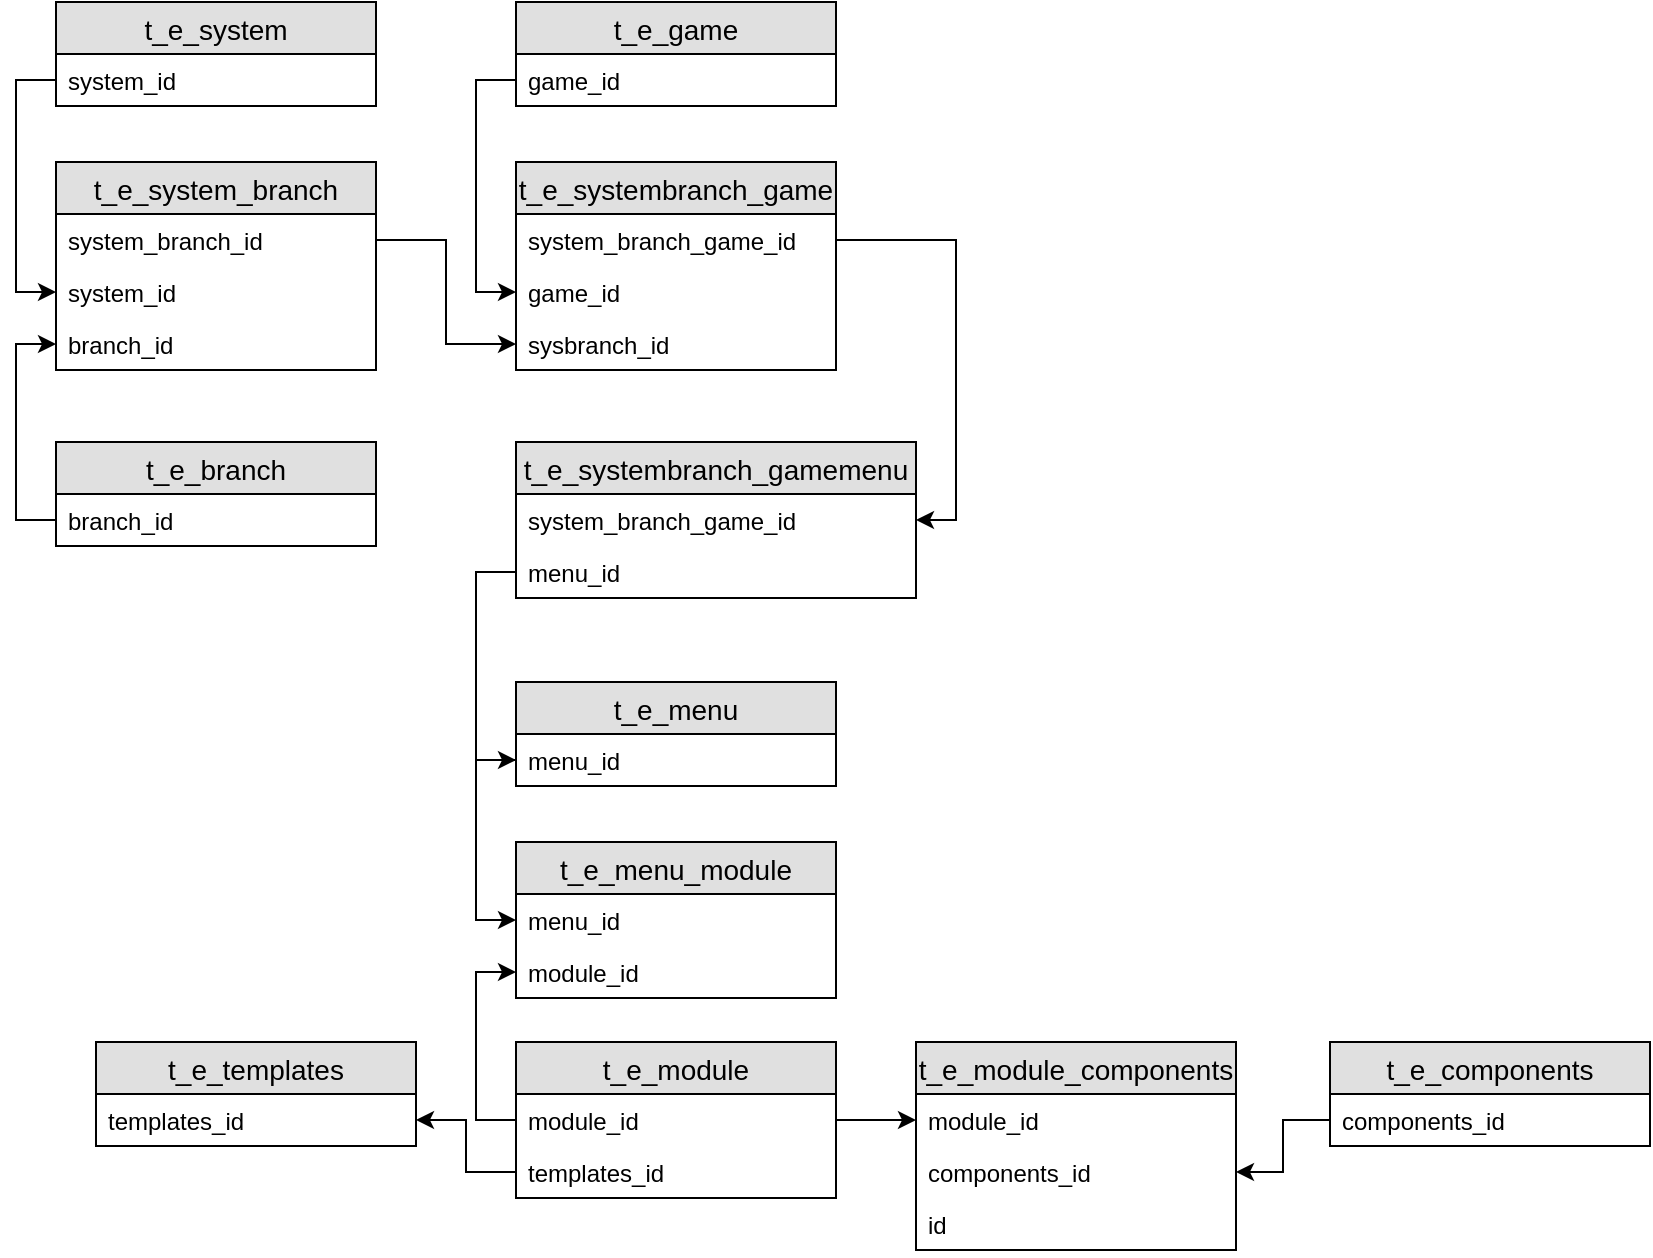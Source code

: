 <mxfile version="12.9.3" type="github">
  <diagram id="3PR3WLRsA2KuWyEWOmRE" name="第 1 页">
    <mxGraphModel dx="1381" dy="765" grid="1" gridSize="10" guides="1" tooltips="1" connect="1" arrows="1" fold="1" page="1" pageScale="1" pageWidth="827" pageHeight="1169" math="0" shadow="0">
      <root>
        <mxCell id="0" />
        <mxCell id="1" parent="0" />
        <mxCell id="3hrCK04BRxJN-e6NvCsL-17" style="edgeStyle=orthogonalEdgeStyle;rounded=0;orthogonalLoop=1;jettySize=auto;html=1;entryX=0;entryY=0.5;entryDx=0;entryDy=0;" edge="1" parent="1" source="3hrCK04BRxJN-e6NvCsL-10" target="3hrCK04BRxJN-e6NvCsL-16">
          <mxGeometry relative="1" as="geometry" />
        </mxCell>
        <mxCell id="3hrCK04BRxJN-e6NvCsL-18" style="edgeStyle=orthogonalEdgeStyle;rounded=0;orthogonalLoop=1;jettySize=auto;html=1;entryX=0;entryY=0.5;entryDx=0;entryDy=0;" edge="1" parent="1" source="3hrCK04BRxJN-e6NvCsL-6" target="3hrCK04BRxJN-e6NvCsL-15">
          <mxGeometry relative="1" as="geometry" />
        </mxCell>
        <mxCell id="3hrCK04BRxJN-e6NvCsL-24" style="edgeStyle=orthogonalEdgeStyle;rounded=0;orthogonalLoop=1;jettySize=auto;html=1;" edge="1" parent="1" source="3hrCK04BRxJN-e6NvCsL-14" target="3hrCK04BRxJN-e6NvCsL-22">
          <mxGeometry relative="1" as="geometry" />
        </mxCell>
        <mxCell id="3hrCK04BRxJN-e6NvCsL-25" style="edgeStyle=orthogonalEdgeStyle;rounded=0;orthogonalLoop=1;jettySize=auto;html=1;entryX=0;entryY=0.5;entryDx=0;entryDy=0;" edge="1" parent="1" source="3hrCK04BRxJN-e6NvCsL-2" target="3hrCK04BRxJN-e6NvCsL-21">
          <mxGeometry relative="1" as="geometry" />
        </mxCell>
        <mxCell id="3hrCK04BRxJN-e6NvCsL-30" style="edgeStyle=orthogonalEdgeStyle;rounded=0;orthogonalLoop=1;jettySize=auto;html=1;entryX=1;entryY=0.5;entryDx=0;entryDy=0;" edge="1" parent="1" source="3hrCK04BRxJN-e6NvCsL-20" target="3hrCK04BRxJN-e6NvCsL-27">
          <mxGeometry relative="1" as="geometry" />
        </mxCell>
        <mxCell id="3hrCK04BRxJN-e6NvCsL-39" style="edgeStyle=orthogonalEdgeStyle;rounded=0;orthogonalLoop=1;jettySize=auto;html=1;entryX=0;entryY=0.5;entryDx=0;entryDy=0;" edge="1" parent="1" source="3hrCK04BRxJN-e6NvCsL-28" target="3hrCK04BRxJN-e6NvCsL-36">
          <mxGeometry relative="1" as="geometry" />
        </mxCell>
        <mxCell id="3hrCK04BRxJN-e6NvCsL-48" style="edgeStyle=orthogonalEdgeStyle;rounded=0;orthogonalLoop=1;jettySize=auto;html=1;entryX=0;entryY=0.5;entryDx=0;entryDy=0;" edge="1" parent="1" source="3hrCK04BRxJN-e6NvCsL-36" target="3hrCK04BRxJN-e6NvCsL-41">
          <mxGeometry relative="1" as="geometry" />
        </mxCell>
        <mxCell id="3hrCK04BRxJN-e6NvCsL-51" style="edgeStyle=orthogonalEdgeStyle;rounded=0;orthogonalLoop=1;jettySize=auto;html=1;entryX=0;entryY=0.5;entryDx=0;entryDy=0;" edge="1" parent="1" source="3hrCK04BRxJN-e6NvCsL-45" target="3hrCK04BRxJN-e6NvCsL-42">
          <mxGeometry relative="1" as="geometry" />
        </mxCell>
        <mxCell id="3hrCK04BRxJN-e6NvCsL-60" style="edgeStyle=orthogonalEdgeStyle;rounded=0;orthogonalLoop=1;jettySize=auto;html=1;entryX=1;entryY=0.5;entryDx=0;entryDy=0;" edge="1" parent="1" source="3hrCK04BRxJN-e6NvCsL-53" target="3hrCK04BRxJN-e6NvCsL-59">
          <mxGeometry relative="1" as="geometry" />
        </mxCell>
        <mxCell id="3hrCK04BRxJN-e6NvCsL-61" style="edgeStyle=orthogonalEdgeStyle;rounded=0;orthogonalLoop=1;jettySize=auto;html=1;entryX=0;entryY=0.5;entryDx=0;entryDy=0;" edge="1" parent="1" source="3hrCK04BRxJN-e6NvCsL-45" target="3hrCK04BRxJN-e6NvCsL-58">
          <mxGeometry relative="1" as="geometry" />
        </mxCell>
        <mxCell id="3hrCK04BRxJN-e6NvCsL-66" style="edgeStyle=orthogonalEdgeStyle;rounded=0;orthogonalLoop=1;jettySize=auto;html=1;entryX=1;entryY=0.5;entryDx=0;entryDy=0;" edge="1" parent="1" source="3hrCK04BRxJN-e6NvCsL-46" target="3hrCK04BRxJN-e6NvCsL-63">
          <mxGeometry relative="1" as="geometry" />
        </mxCell>
        <mxCell id="3hrCK04BRxJN-e6NvCsL-52" value="t_e_components" style="swimlane;fontStyle=0;childLayout=stackLayout;horizontal=1;startSize=26;fillColor=#e0e0e0;horizontalStack=0;resizeParent=1;resizeParentMax=0;resizeLast=0;collapsible=1;marginBottom=0;swimlaneFillColor=#ffffff;align=center;fontSize=14;" vertex="1" parent="1">
          <mxGeometry x="667" y="600" width="160" height="52" as="geometry" />
        </mxCell>
        <mxCell id="3hrCK04BRxJN-e6NvCsL-53" value="components_id" style="text;strokeColor=none;fillColor=none;spacingLeft=4;spacingRight=4;overflow=hidden;rotatable=0;points=[[0,0.5],[1,0.5]];portConstraint=eastwest;fontSize=12;" vertex="1" parent="3hrCK04BRxJN-e6NvCsL-52">
          <mxGeometry y="26" width="160" height="26" as="geometry" />
        </mxCell>
        <mxCell id="3hrCK04BRxJN-e6NvCsL-5" value="t_e_system" style="swimlane;fontStyle=0;childLayout=stackLayout;horizontal=1;startSize=26;fillColor=#e0e0e0;horizontalStack=0;resizeParent=1;resizeParentMax=0;resizeLast=0;collapsible=1;marginBottom=0;swimlaneFillColor=#ffffff;align=center;fontSize=14;" vertex="1" parent="1">
          <mxGeometry x="30" y="80" width="160" height="52" as="geometry" />
        </mxCell>
        <mxCell id="3hrCK04BRxJN-e6NvCsL-6" value="system_id" style="text;strokeColor=none;fillColor=none;spacingLeft=4;spacingRight=4;overflow=hidden;rotatable=0;points=[[0,0.5],[1,0.5]];portConstraint=eastwest;fontSize=12;" vertex="1" parent="3hrCK04BRxJN-e6NvCsL-5">
          <mxGeometry y="26" width="160" height="26" as="geometry" />
        </mxCell>
        <mxCell id="3hrCK04BRxJN-e6NvCsL-9" value="t_e_branch" style="swimlane;fontStyle=0;childLayout=stackLayout;horizontal=1;startSize=26;fillColor=#e0e0e0;horizontalStack=0;resizeParent=1;resizeParentMax=0;resizeLast=0;collapsible=1;marginBottom=0;swimlaneFillColor=#ffffff;align=center;fontSize=14;" vertex="1" parent="1">
          <mxGeometry x="30" y="300" width="160" height="52" as="geometry" />
        </mxCell>
        <mxCell id="3hrCK04BRxJN-e6NvCsL-10" value="branch_id" style="text;strokeColor=none;fillColor=none;spacingLeft=4;spacingRight=4;overflow=hidden;rotatable=0;points=[[0,0.5],[1,0.5]];portConstraint=eastwest;fontSize=12;" vertex="1" parent="3hrCK04BRxJN-e6NvCsL-9">
          <mxGeometry y="26" width="160" height="26" as="geometry" />
        </mxCell>
        <mxCell id="3hrCK04BRxJN-e6NvCsL-13" value="t_e_system_branch" style="swimlane;fontStyle=0;childLayout=stackLayout;horizontal=1;startSize=26;fillColor=#e0e0e0;horizontalStack=0;resizeParent=1;resizeParentMax=0;resizeLast=0;collapsible=1;marginBottom=0;swimlaneFillColor=#ffffff;align=center;fontSize=14;" vertex="1" parent="1">
          <mxGeometry x="30" y="160" width="160" height="104" as="geometry" />
        </mxCell>
        <mxCell id="3hrCK04BRxJN-e6NvCsL-14" value="system_branch_id" style="text;strokeColor=none;fillColor=none;spacingLeft=4;spacingRight=4;overflow=hidden;rotatable=0;points=[[0,0.5],[1,0.5]];portConstraint=eastwest;fontSize=12;" vertex="1" parent="3hrCK04BRxJN-e6NvCsL-13">
          <mxGeometry y="26" width="160" height="26" as="geometry" />
        </mxCell>
        <mxCell id="3hrCK04BRxJN-e6NvCsL-15" value="system_id" style="text;strokeColor=none;fillColor=none;spacingLeft=4;spacingRight=4;overflow=hidden;rotatable=0;points=[[0,0.5],[1,0.5]];portConstraint=eastwest;fontSize=12;" vertex="1" parent="3hrCK04BRxJN-e6NvCsL-13">
          <mxGeometry y="52" width="160" height="26" as="geometry" />
        </mxCell>
        <mxCell id="3hrCK04BRxJN-e6NvCsL-16" value="branch_id" style="text;strokeColor=none;fillColor=none;spacingLeft=4;spacingRight=4;overflow=hidden;rotatable=0;points=[[0,0.5],[1,0.5]];portConstraint=eastwest;fontSize=12;" vertex="1" parent="3hrCK04BRxJN-e6NvCsL-13">
          <mxGeometry y="78" width="160" height="26" as="geometry" />
        </mxCell>
        <mxCell id="3hrCK04BRxJN-e6NvCsL-62" value="t_e_templates" style="swimlane;fontStyle=0;childLayout=stackLayout;horizontal=1;startSize=26;fillColor=#e0e0e0;horizontalStack=0;resizeParent=1;resizeParentMax=0;resizeLast=0;collapsible=1;marginBottom=0;swimlaneFillColor=#ffffff;align=center;fontSize=14;" vertex="1" parent="1">
          <mxGeometry x="50" y="600" width="160" height="52" as="geometry" />
        </mxCell>
        <mxCell id="3hrCK04BRxJN-e6NvCsL-63" value="templates_id" style="text;strokeColor=none;fillColor=none;spacingLeft=4;spacingRight=4;overflow=hidden;rotatable=0;points=[[0,0.5],[1,0.5]];portConstraint=eastwest;fontSize=12;" vertex="1" parent="3hrCK04BRxJN-e6NvCsL-62">
          <mxGeometry y="26" width="160" height="26" as="geometry" />
        </mxCell>
        <mxCell id="3hrCK04BRxJN-e6NvCsL-1" value="t_e_game" style="swimlane;fontStyle=0;childLayout=stackLayout;horizontal=1;startSize=26;fillColor=#e0e0e0;horizontalStack=0;resizeParent=1;resizeParentMax=0;resizeLast=0;collapsible=1;marginBottom=0;swimlaneFillColor=#ffffff;align=center;fontSize=14;" vertex="1" parent="1">
          <mxGeometry x="260" y="80" width="160" height="52" as="geometry" />
        </mxCell>
        <mxCell id="3hrCK04BRxJN-e6NvCsL-2" value="game_id" style="text;strokeColor=none;fillColor=none;spacingLeft=4;spacingRight=4;overflow=hidden;rotatable=0;points=[[0,0.5],[1,0.5]];portConstraint=eastwest;fontSize=12;" vertex="1" parent="3hrCK04BRxJN-e6NvCsL-1">
          <mxGeometry y="26" width="160" height="26" as="geometry" />
        </mxCell>
        <mxCell id="3hrCK04BRxJN-e6NvCsL-19" value="t_e_systembranch_game" style="swimlane;fontStyle=0;childLayout=stackLayout;horizontal=1;startSize=26;fillColor=#e0e0e0;horizontalStack=0;resizeParent=1;resizeParentMax=0;resizeLast=0;collapsible=1;marginBottom=0;swimlaneFillColor=#ffffff;align=center;fontSize=14;" vertex="1" parent="1">
          <mxGeometry x="260" y="160" width="160" height="104" as="geometry" />
        </mxCell>
        <mxCell id="3hrCK04BRxJN-e6NvCsL-20" value="system_branch_game_id" style="text;strokeColor=none;fillColor=none;spacingLeft=4;spacingRight=4;overflow=hidden;rotatable=0;points=[[0,0.5],[1,0.5]];portConstraint=eastwest;fontSize=12;" vertex="1" parent="3hrCK04BRxJN-e6NvCsL-19">
          <mxGeometry y="26" width="160" height="26" as="geometry" />
        </mxCell>
        <mxCell id="3hrCK04BRxJN-e6NvCsL-21" value="game_id" style="text;strokeColor=none;fillColor=none;spacingLeft=4;spacingRight=4;overflow=hidden;rotatable=0;points=[[0,0.5],[1,0.5]];portConstraint=eastwest;fontSize=12;" vertex="1" parent="3hrCK04BRxJN-e6NvCsL-19">
          <mxGeometry y="52" width="160" height="26" as="geometry" />
        </mxCell>
        <mxCell id="3hrCK04BRxJN-e6NvCsL-22" value="sysbranch_id" style="text;strokeColor=none;fillColor=none;spacingLeft=4;spacingRight=4;overflow=hidden;rotatable=0;points=[[0,0.5],[1,0.5]];portConstraint=eastwest;fontSize=12;" vertex="1" parent="3hrCK04BRxJN-e6NvCsL-19">
          <mxGeometry y="78" width="160" height="26" as="geometry" />
        </mxCell>
        <mxCell id="3hrCK04BRxJN-e6NvCsL-26" value="t_e_systembranch_gamemenu" style="swimlane;fontStyle=0;childLayout=stackLayout;horizontal=1;startSize=26;fillColor=#e0e0e0;horizontalStack=0;resizeParent=1;resizeParentMax=0;resizeLast=0;collapsible=1;marginBottom=0;swimlaneFillColor=#ffffff;align=center;fontSize=14;" vertex="1" parent="1">
          <mxGeometry x="260" y="300" width="200" height="78" as="geometry" />
        </mxCell>
        <mxCell id="3hrCK04BRxJN-e6NvCsL-27" value="system_branch_game_id" style="text;strokeColor=none;fillColor=none;spacingLeft=4;spacingRight=4;overflow=hidden;rotatable=0;points=[[0,0.5],[1,0.5]];portConstraint=eastwest;fontSize=12;" vertex="1" parent="3hrCK04BRxJN-e6NvCsL-26">
          <mxGeometry y="26" width="200" height="26" as="geometry" />
        </mxCell>
        <mxCell id="3hrCK04BRxJN-e6NvCsL-28" value="menu_id" style="text;strokeColor=none;fillColor=none;spacingLeft=4;spacingRight=4;overflow=hidden;rotatable=0;points=[[0,0.5],[1,0.5]];portConstraint=eastwest;fontSize=12;" vertex="1" parent="3hrCK04BRxJN-e6NvCsL-26">
          <mxGeometry y="52" width="200" height="26" as="geometry" />
        </mxCell>
        <mxCell id="3hrCK04BRxJN-e6NvCsL-35" value="t_e_menu" style="swimlane;fontStyle=0;childLayout=stackLayout;horizontal=1;startSize=26;fillColor=#e0e0e0;horizontalStack=0;resizeParent=1;resizeParentMax=0;resizeLast=0;collapsible=1;marginBottom=0;swimlaneFillColor=#ffffff;align=center;fontSize=14;" vertex="1" parent="1">
          <mxGeometry x="260" y="420" width="160" height="52" as="geometry" />
        </mxCell>
        <mxCell id="3hrCK04BRxJN-e6NvCsL-36" value="menu_id" style="text;strokeColor=none;fillColor=none;spacingLeft=4;spacingRight=4;overflow=hidden;rotatable=0;points=[[0,0.5],[1,0.5]];portConstraint=eastwest;fontSize=12;" vertex="1" parent="3hrCK04BRxJN-e6NvCsL-35">
          <mxGeometry y="26" width="160" height="26" as="geometry" />
        </mxCell>
        <mxCell id="3hrCK04BRxJN-e6NvCsL-40" value="t_e_menu_module" style="swimlane;fontStyle=0;childLayout=stackLayout;horizontal=1;startSize=26;fillColor=#e0e0e0;horizontalStack=0;resizeParent=1;resizeParentMax=0;resizeLast=0;collapsible=1;marginBottom=0;swimlaneFillColor=#ffffff;align=center;fontSize=14;" vertex="1" parent="1">
          <mxGeometry x="260" y="500" width="160" height="78" as="geometry" />
        </mxCell>
        <mxCell id="3hrCK04BRxJN-e6NvCsL-41" value="menu_id" style="text;strokeColor=none;fillColor=none;spacingLeft=4;spacingRight=4;overflow=hidden;rotatable=0;points=[[0,0.5],[1,0.5]];portConstraint=eastwest;fontSize=12;" vertex="1" parent="3hrCK04BRxJN-e6NvCsL-40">
          <mxGeometry y="26" width="160" height="26" as="geometry" />
        </mxCell>
        <mxCell id="3hrCK04BRxJN-e6NvCsL-42" value="module_id" style="text;strokeColor=none;fillColor=none;spacingLeft=4;spacingRight=4;overflow=hidden;rotatable=0;points=[[0,0.5],[1,0.5]];portConstraint=eastwest;fontSize=12;" vertex="1" parent="3hrCK04BRxJN-e6NvCsL-40">
          <mxGeometry y="52" width="160" height="26" as="geometry" />
        </mxCell>
        <mxCell id="3hrCK04BRxJN-e6NvCsL-44" value="t_e_module" style="swimlane;fontStyle=0;childLayout=stackLayout;horizontal=1;startSize=26;fillColor=#e0e0e0;horizontalStack=0;resizeParent=1;resizeParentMax=0;resizeLast=0;collapsible=1;marginBottom=0;swimlaneFillColor=#ffffff;align=center;fontSize=14;" vertex="1" parent="1">
          <mxGeometry x="260" y="600" width="160" height="78" as="geometry" />
        </mxCell>
        <mxCell id="3hrCK04BRxJN-e6NvCsL-45" value="module_id" style="text;strokeColor=none;fillColor=none;spacingLeft=4;spacingRight=4;overflow=hidden;rotatable=0;points=[[0,0.5],[1,0.5]];portConstraint=eastwest;fontSize=12;" vertex="1" parent="3hrCK04BRxJN-e6NvCsL-44">
          <mxGeometry y="26" width="160" height="26" as="geometry" />
        </mxCell>
        <mxCell id="3hrCK04BRxJN-e6NvCsL-46" value="templates_id" style="text;strokeColor=none;fillColor=none;spacingLeft=4;spacingRight=4;overflow=hidden;rotatable=0;points=[[0,0.5],[1,0.5]];portConstraint=eastwest;fontSize=12;" vertex="1" parent="3hrCK04BRxJN-e6NvCsL-44">
          <mxGeometry y="52" width="160" height="26" as="geometry" />
        </mxCell>
        <mxCell id="3hrCK04BRxJN-e6NvCsL-56" value="t_e_module_components" style="swimlane;fontStyle=0;childLayout=stackLayout;horizontal=1;startSize=26;fillColor=#e0e0e0;horizontalStack=0;resizeParent=1;resizeParentMax=0;resizeLast=0;collapsible=1;marginBottom=0;swimlaneFillColor=#ffffff;align=center;fontSize=14;" vertex="1" parent="1">
          <mxGeometry x="460" y="600" width="160" height="104" as="geometry" />
        </mxCell>
        <mxCell id="3hrCK04BRxJN-e6NvCsL-58" value="module_id" style="text;strokeColor=none;fillColor=none;spacingLeft=4;spacingRight=4;overflow=hidden;rotatable=0;points=[[0,0.5],[1,0.5]];portConstraint=eastwest;fontSize=12;" vertex="1" parent="3hrCK04BRxJN-e6NvCsL-56">
          <mxGeometry y="26" width="160" height="26" as="geometry" />
        </mxCell>
        <mxCell id="3hrCK04BRxJN-e6NvCsL-59" value="components_id" style="text;strokeColor=none;fillColor=none;spacingLeft=4;spacingRight=4;overflow=hidden;rotatable=0;points=[[0,0.5],[1,0.5]];portConstraint=eastwest;fontSize=12;" vertex="1" parent="3hrCK04BRxJN-e6NvCsL-56">
          <mxGeometry y="52" width="160" height="26" as="geometry" />
        </mxCell>
        <mxCell id="3hrCK04BRxJN-e6NvCsL-57" value="id" style="text;strokeColor=none;fillColor=none;spacingLeft=4;spacingRight=4;overflow=hidden;rotatable=0;points=[[0,0.5],[1,0.5]];portConstraint=eastwest;fontSize=12;" vertex="1" parent="3hrCK04BRxJN-e6NvCsL-56">
          <mxGeometry y="78" width="160" height="26" as="geometry" />
        </mxCell>
      </root>
    </mxGraphModel>
  </diagram>
</mxfile>
